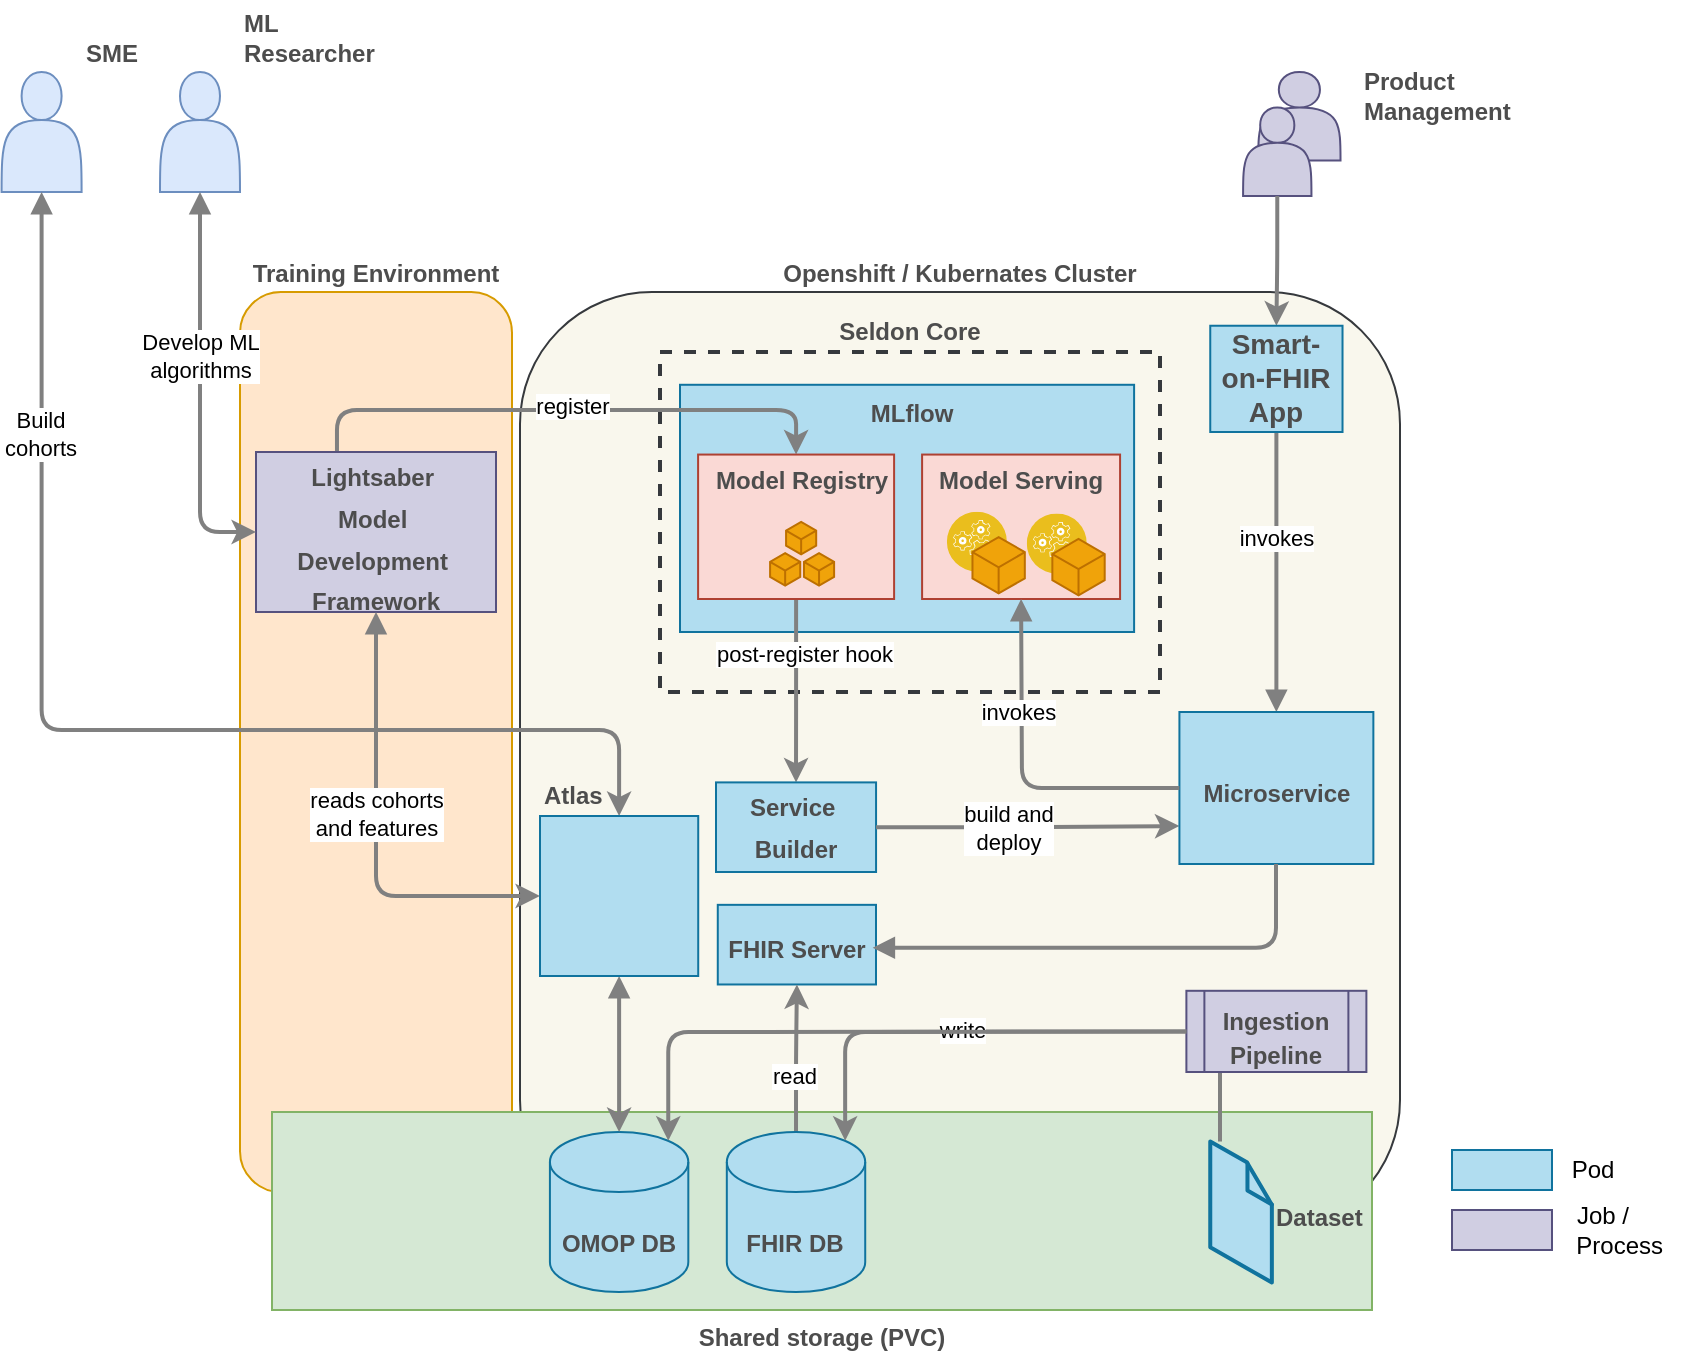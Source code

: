 <mxfile version="14.4.3" type="device"><diagram id="7gwCu6ZgaY8Ys19Y_M54" name="Page-1"><mxGraphModel dx="2066" dy="852" grid="1" gridSize="10" guides="1" tooltips="1" connect="1" arrows="1" fold="1" page="1" pageScale="1" pageWidth="850" pageHeight="1100" math="0" shadow="0"><root><mxCell id="0"/><mxCell id="1" parent="0"/><mxCell id="R3Omm2tk3tTw3sigLJp8-2" value="&lt;p style=&quot;margin: 4px 0px 0px&quot;&gt;&lt;font color=&quot;#4d4d4d&quot;&gt;&lt;b&gt;Openshift / Kubernates Cluster&lt;/b&gt;&lt;/font&gt;&lt;/p&gt;" style="rounded=1;whiteSpace=wrap;html=1;labelPosition=center;verticalLabelPosition=top;align=center;verticalAlign=bottom;fillColor=#f9f7ed;strokeColor=#36393d;" parent="1" vertex="1"><mxGeometry x="264" y="151" width="440" height="470" as="geometry"/></mxCell><mxCell id="RJjMq0xAh9pzb4nPWdiu-1" value="&lt;span style=&quot;color: rgb(77 , 77 , 77) ; font-size: 12px ; font-weight: 700&quot;&gt;Seldon Core&lt;/span&gt;" style="rounded=0;whiteSpace=wrap;html=1;fontSize=14;strokeWidth=2;strokeColor=#36393d;dashed=1;fillColor=none;align=center;labelPosition=center;verticalLabelPosition=top;verticalAlign=bottom;" vertex="1" parent="1"><mxGeometry x="334" y="181" width="250" height="170" as="geometry"/></mxCell><mxCell id="R3Omm2tk3tTw3sigLJp8-1" value="&lt;p style=&quot;margin: 4px 0px 0px&quot;&gt;&lt;font color=&quot;#4d4d4d&quot;&gt;&lt;b&gt;Training Environment&lt;/b&gt;&lt;/font&gt;&lt;/p&gt;" style="rounded=1;whiteSpace=wrap;html=1;labelPosition=center;verticalLabelPosition=top;align=center;verticalAlign=bottom;fillColor=#ffe6cc;strokeColor=#d79b00;" parent="1" vertex="1"><mxGeometry x="124" y="151" width="136" height="450" as="geometry"/></mxCell><mxCell id="R3Omm2tk3tTw3sigLJp8-3" value="&lt;font color=&quot;#4d4d4d&quot;&gt;&lt;b&gt;Shared storage (PVC)&lt;/b&gt;&lt;/font&gt;" style="rounded=0;whiteSpace=wrap;html=1;fillColor=#d5e8d4;strokeColor=#82b366;labelPosition=center;verticalLabelPosition=bottom;align=center;verticalAlign=top;" parent="1" vertex="1"><mxGeometry x="140" y="561" width="550" height="99" as="geometry"/></mxCell><mxCell id="R3Omm2tk3tTw3sigLJp8-4" value="" style="rounded=0;whiteSpace=wrap;html=1;fontSize=14;strokeWidth=1;fillColor=#b1ddf0;strokeColor=#10739e;" parent="1" vertex="1"><mxGeometry x="344" y="197.39" width="227.05" height="123.61" as="geometry"/></mxCell><mxCell id="R3Omm2tk3tTw3sigLJp8-6" value="" style="edgeStyle=elbowEdgeStyle;elbow=vertical;strokeWidth=2;strokeColor=#808080;entryX=1;entryY=0.5;entryDx=0;entryDy=0;" parent="1" source="R3Omm2tk3tTw3sigLJp8-53" target="R3Omm2tk3tTw3sigLJp8-54" edge="1"><mxGeometry width="100" height="100" relative="1" as="geometry"><mxPoint x="-76.2" y="405.1" as="sourcePoint"/><mxPoint x="54.8" y="510.1" as="targetPoint"/><Array as="points"><mxPoint x="614" y="521"/></Array></mxGeometry></mxCell><mxCell id="R3Omm2tk3tTw3sigLJp8-7" value="" style="edgeStyle=elbowEdgeStyle;elbow=vertical;strokeWidth=2;exitX=0.391;exitY=-0.03;exitDx=0;exitDy=0;exitPerimeter=0;strokeColor=#808080;entryX=0.5;entryY=0;entryDx=0;entryDy=0;" parent="1" target="R3Omm2tk3tTw3sigLJp8-35" edge="1"><mxGeometry width="100" height="100" relative="1" as="geometry"><mxPoint x="172.485" y="234.34" as="sourcePoint"/><mxPoint x="281" y="162" as="targetPoint"/><Array as="points"><mxPoint x="310" y="210"/><mxPoint x="281" y="172"/></Array></mxGeometry></mxCell><mxCell id="R3Omm2tk3tTw3sigLJp8-8" value="register" style="edgeLabel;html=1;align=center;verticalAlign=middle;resizable=0;points=[];" parent="R3Omm2tk3tTw3sigLJp8-7" vertex="1" connectable="0"><mxGeometry x="0.08" y="2" relative="1" as="geometry"><mxPoint x="-6.99" as="offset"/></mxGeometry></mxCell><mxCell id="R3Omm2tk3tTw3sigLJp8-9" style="edgeStyle=orthogonalEdgeStyle;rounded=1;orthogonalLoop=1;jettySize=auto;html=1;entryX=0.5;entryY=1;entryDx=0;entryDy=0;startArrow=block;startFill=1;strokeColor=#808080;strokeWidth=2;endArrow=none;endFill=0;" parent="1" source="R3Omm2tk3tTw3sigLJp8-57" target="R3Omm2tk3tTw3sigLJp8-41" edge="1"><mxGeometry relative="1" as="geometry"/></mxCell><mxCell id="R3Omm2tk3tTw3sigLJp8-10" value="invokes" style="edgeLabel;html=1;align=center;verticalAlign=middle;resizable=0;points=[];" parent="R3Omm2tk3tTw3sigLJp8-9" vertex="1" connectable="0"><mxGeometry x="0.342" y="-2" relative="1" as="geometry"><mxPoint x="-2" y="7.07" as="offset"/></mxGeometry></mxCell><mxCell id="R3Omm2tk3tTw3sigLJp8-14" value="&lt;p style=&quot;margin: 4px 0px 0px&quot;&gt;&lt;font color=&quot;#4d4d4d&quot;&gt;SME&lt;/font&gt;&lt;/p&gt;" style="shape=actor;whiteSpace=wrap;html=1;fontSize=12;strokeColor=#6c8ebf;fontStyle=1;strokeWidth=1;fillColor=#dae8fc;labelPosition=right;verticalLabelPosition=top;align=left;verticalAlign=bottom;" parent="1" vertex="1"><mxGeometry x="4.8" y="41.0" width="40" height="60" as="geometry"/></mxCell><mxCell id="R3Omm2tk3tTw3sigLJp8-16" value="" style="edgeStyle=elbowEdgeStyle;elbow=vertical;strokeWidth=2;strokeColor=#808080;exitX=0.5;exitY=1;exitDx=0;exitDy=0;entryX=0.5;entryY=0;entryDx=0;entryDy=0;" parent="1" source="R3Omm2tk3tTw3sigLJp8-35" target="R3Omm2tk3tTw3sigLJp8-20" edge="1"><mxGeometry width="100" height="100" relative="1" as="geometry"><mxPoint x="530" y="331" as="sourcePoint"/><mxPoint x="417" y="369" as="targetPoint"/><Array as="points"><mxPoint x="391" y="349"/></Array></mxGeometry></mxCell><mxCell id="R3Omm2tk3tTw3sigLJp8-17" value="post-register hook" style="edgeLabel;html=1;align=center;verticalAlign=middle;resizable=0;points=[];" parent="R3Omm2tk3tTw3sigLJp8-16" vertex="1" connectable="0"><mxGeometry x="-0.414" y="-2" relative="1" as="geometry"><mxPoint x="6" as="offset"/></mxGeometry></mxCell><mxCell id="R3Omm2tk3tTw3sigLJp8-20" value="&lt;p style=&quot;margin: 4px 0px 0px&quot;&gt;&lt;span style=&quot;color: rgb(77 , 77 , 77) ; font-size: 12px ; font-weight: 700&quot;&gt;Service&amp;nbsp;&lt;/span&gt;&lt;/p&gt;&lt;p style=&quot;margin: 4px 0px 0px&quot;&gt;&lt;span style=&quot;color: rgb(77 , 77 , 77) ; font-size: 12px ; font-weight: 700&quot;&gt;Builder&lt;/span&gt;&lt;/p&gt;" style="verticalAlign=middle;align=center;overflow=fill;fontSize=14;fontFamily=Helvetica;html=1;fillColor=#b1ddf0;strokeColor=#10739e;fontColor=#000000;rounded=0;strokeWidth=1;" parent="1" vertex="1"><mxGeometry x="362" y="396.2" width="80.03" height="44.8" as="geometry"/></mxCell><mxCell id="R3Omm2tk3tTw3sigLJp8-22" value="" style="group;labelPosition=right;verticalLabelPosition=top;align=left;verticalAlign=bottom;" parent="1" vertex="1" connectable="0"><mxGeometry x="625.54" y="41.0" width="48.72" height="62.0" as="geometry"/></mxCell><mxCell id="R3Omm2tk3tTw3sigLJp8-23" value="" style="shape=actor;whiteSpace=wrap;html=1;fontSize=12;strokeColor=#56517e;fontStyle=1;strokeWidth=1;fillColor=#d0cee2;align=center;" parent="R3Omm2tk3tTw3sigLJp8-22" vertex="1"><mxGeometry x="7.582" width="41.138" height="44.286" as="geometry"/></mxCell><mxCell id="R3Omm2tk3tTw3sigLJp8-24" value="&lt;p style=&quot;margin: 4px 0px 0px&quot;&gt;&lt;br&gt;&lt;/p&gt;" style="shape=actor;whiteSpace=wrap;html=1;fontSize=12;strokeColor=#56517e;fontStyle=1;strokeWidth=1;fillColor=#d0cee2;" parent="R3Omm2tk3tTw3sigLJp8-22" vertex="1"><mxGeometry x="-1.421e-14" y="17.714" width="34.189" height="44.286" as="geometry"/></mxCell><mxCell id="R3Omm2tk3tTw3sigLJp8-25" value="" style="edgeStyle=elbowEdgeStyle;elbow=vertical;strokeWidth=2;exitX=0.5;exitY=1;exitDx=0;exitDy=0;strokeColor=#808080;" parent="1" source="R3Omm2tk3tTw3sigLJp8-24" edge="1" target="R3Omm2tk3tTw3sigLJp8-41"><mxGeometry width="100" height="100" relative="1" as="geometry"><mxPoint x="512.74" y="77" as="sourcePoint"/><mxPoint x="641" y="158" as="targetPoint"/></mxGeometry></mxCell><mxCell id="R3Omm2tk3tTw3sigLJp8-26" value="" style="group" parent="1" vertex="1" connectable="0"><mxGeometry x="501.42" y="249.77" width="40.0" height="45" as="geometry"/></mxCell><mxCell id="R3Omm2tk3tTw3sigLJp8-27" value="" style="aspect=fixed;perimeter=ellipsePerimeter;html=1;align=center;shadow=0;dashed=0;fontColor=#4277BB;labelBackgroundColor=#ffffff;fontSize=12;spacingTop=3;image;image=img/lib/ibm/applications/runtime_services.svg;rounded=0;strokeColor=#009900;strokeWidth=1;fillColor=#FFFFFF;" parent="R3Omm2tk3tTw3sigLJp8-26" vertex="1"><mxGeometry width="30" height="30" as="geometry"/></mxCell><mxCell id="R3Omm2tk3tTw3sigLJp8-28" value="" style="html=1;whiteSpace=wrap;shape=isoCube;backgroundOutline=1;fontFamily=IBM Plex Sans;fontSize=6;labelBackgroundColor=none;labelBorderColor=none;horizontal=1;verticalAlign=top;labelPosition=center;verticalLabelPosition=bottom;align=center;fontStyle=1;spacing=-5;fillColor=#f0a30a;strokeColor=#BD7000;fontColor=#ffffff;" parent="R3Omm2tk3tTw3sigLJp8-26" vertex="1"><mxGeometry x="11.771" y="24.684" width="28.2" height="28.2" as="geometry"/></mxCell><mxCell id="R3Omm2tk3tTw3sigLJp8-29" value="" style="html=1;whiteSpace=wrap;shape=isoCube;backgroundOutline=1;fontFamily=IBM Plex Sans;fontSize=6;labelBackgroundColor=none;labelBorderColor=none;horizontal=1;verticalAlign=top;labelPosition=center;verticalLabelPosition=bottom;align=center;fontStyle=1;spacing=-5;fillColor=#f0a30a;strokeColor=#BD7000;fontColor=#ffffff;" parent="1" vertex="1"><mxGeometry x="473.191" y="268.454" width="28.2" height="28.2" as="geometry"/></mxCell><mxCell id="R3Omm2tk3tTw3sigLJp8-30" value="&lt;font style=&quot;font-size: 12px&quot;&gt;&lt;br&gt;&lt;/font&gt;" style="rounded=0;whiteSpace=wrap;html=1;fontSize=14;fillColor=#fad9d5;strokeWidth=1;strokeColor=#ae4132;" parent="1" vertex="1"><mxGeometry x="465.05" y="232.28" width="98.99" height="72.22" as="geometry"/></mxCell><mxCell id="R3Omm2tk3tTw3sigLJp8-31" value="" style="aspect=fixed;perimeter=ellipsePerimeter;html=1;align=center;shadow=0;dashed=0;fontColor=#4277BB;labelBackgroundColor=#ffffff;fontSize=12;spacingTop=3;image;image=img/lib/ibm/applications/runtime_services.svg;rounded=0;strokeColor=#009900;strokeWidth=1;fillColor=#FFFFFF;" parent="1" vertex="1"><mxGeometry x="477.45" y="260.83" width="30" height="30" as="geometry"/></mxCell><mxCell id="R3Omm2tk3tTw3sigLJp8-32" value="" style="html=1;whiteSpace=wrap;shape=isoCube;backgroundOutline=1;fontFamily=IBM Plex Sans;fontSize=6;labelBackgroundColor=none;labelBorderColor=none;horizontal=1;verticalAlign=top;labelPosition=center;verticalLabelPosition=bottom;align=center;fontStyle=1;spacing=-5;fillColor=#f0a30a;strokeColor=#BD7000;fontColor=#ffffff;" parent="1" vertex="1"><mxGeometry x="489.221" y="273.514" width="28.2" height="28.2" as="geometry"/></mxCell><mxCell id="R3Omm2tk3tTw3sigLJp8-33" value="" style="aspect=fixed;perimeter=ellipsePerimeter;html=1;align=center;shadow=0;dashed=0;fontColor=#4277BB;labelBackgroundColor=#ffffff;fontSize=12;spacingTop=3;image;image=img/lib/ibm/applications/runtime_services.svg;rounded=0;strokeColor=#009900;strokeWidth=1;fillColor=#FFFFFF;" parent="1" vertex="1"><mxGeometry x="517.39" y="261.77" width="30" height="30" as="geometry"/></mxCell><mxCell id="R3Omm2tk3tTw3sigLJp8-34" value="" style="html=1;whiteSpace=wrap;shape=isoCube;backgroundOutline=1;fontFamily=IBM Plex Sans;fontSize=6;labelBackgroundColor=none;labelBorderColor=none;horizontal=1;verticalAlign=top;labelPosition=center;verticalLabelPosition=bottom;align=center;fontStyle=1;spacing=-5;fillColor=#f0a30a;strokeColor=#BD7000;fontColor=#ffffff;" parent="1" vertex="1"><mxGeometry x="529.161" y="274.454" width="28.2" height="28.2" as="geometry"/></mxCell><mxCell id="R3Omm2tk3tTw3sigLJp8-35" value="" style="rounded=0;whiteSpace=wrap;html=1;fontSize=14;fillColor=#fad9d5;strokeWidth=1;strokeColor=#ae4132;" parent="1" vertex="1"><mxGeometry x="353.05" y="232.28" width="98" height="72.22" as="geometry"/></mxCell><mxCell id="R3Omm2tk3tTw3sigLJp8-36" value="" style="group" parent="1" vertex="1" connectable="0"><mxGeometry x="389.05" y="265.39" width="32" height="33" as="geometry"/></mxCell><mxCell id="R3Omm2tk3tTw3sigLJp8-37" value="" style="html=1;whiteSpace=wrap;shape=isoCube;backgroundOutline=1;fontFamily=IBM Plex Sans;fontSize=6;labelBackgroundColor=none;labelBorderColor=none;horizontal=1;verticalAlign=top;labelPosition=center;verticalLabelPosition=bottom;align=center;fontStyle=1;spacing=-5;fillColor=#f0a30a;strokeColor=#BD7000;fontColor=#ffffff;" parent="R3Omm2tk3tTw3sigLJp8-36" vertex="1"><mxGeometry x="16.945" y="15.632" width="15.055" height="17.368" as="geometry"/></mxCell><mxCell id="R3Omm2tk3tTw3sigLJp8-38" value="" style="group" parent="R3Omm2tk3tTw3sigLJp8-36" vertex="1" connectable="0"><mxGeometry width="23.042" height="33" as="geometry"/></mxCell><mxCell id="R3Omm2tk3tTw3sigLJp8-39" value="" style="html=1;whiteSpace=wrap;shape=isoCube;backgroundOutline=1;fontFamily=IBM Plex Sans;fontSize=6;labelBackgroundColor=none;labelBorderColor=none;horizontal=1;verticalAlign=top;labelPosition=center;verticalLabelPosition=bottom;align=center;fontStyle=1;spacing=-5;fillColor=#f0a30a;strokeColor=#BD7000;fontColor=#ffffff;" parent="R3Omm2tk3tTw3sigLJp8-38" vertex="1"><mxGeometry y="15.632" width="15.055" height="17.368" as="geometry"/></mxCell><mxCell id="R3Omm2tk3tTw3sigLJp8-40" value="" style="html=1;whiteSpace=wrap;shape=isoCube;backgroundOutline=1;fontFamily=IBM Plex Sans;fontSize=6;labelBackgroundColor=none;labelBorderColor=none;horizontal=1;verticalAlign=top;labelPosition=center;verticalLabelPosition=bottom;align=center;fontStyle=1;spacing=-5;fillColor=#f0a30a;strokeColor=#BD7000;fontColor=#ffffff;" parent="R3Omm2tk3tTw3sigLJp8-38" vertex="1"><mxGeometry x="7.987" width="15.055" height="17.368" as="geometry"/></mxCell><mxCell id="R3Omm2tk3tTw3sigLJp8-41" value="&lt;font&gt;&lt;font color=&quot;#4d4d4d&quot;&gt;&lt;b&gt;Smart-on-FHIR App&lt;/b&gt;&lt;/font&gt;&lt;br&gt;&lt;/font&gt;" style="whiteSpace=wrap;html=1;fontSize=14;fillColor=#b1ddf0;strokeColor=#10739e;align=center;rounded=0;strokeWidth=1;" parent="1" vertex="1"><mxGeometry x="609.13" y="167.87" width="66.13" height="53.13" as="geometry"/></mxCell><mxCell id="R3Omm2tk3tTw3sigLJp8-42" value="" style="edgeStyle=elbowEdgeStyle;elbow=horizontal;strokeWidth=2;strokeColor=#808080;exitX=1;exitY=0.5;exitDx=0;exitDy=0;entryX=0;entryY=0.75;entryDx=0;entryDy=0;" parent="1" source="R3Omm2tk3tTw3sigLJp8-20" target="R3Omm2tk3tTw3sigLJp8-57" edge="1"><mxGeometry width="100" height="100" relative="1" as="geometry"><mxPoint x="554" y="423" as="sourcePoint"/><mxPoint x="642" y="329" as="targetPoint"/></mxGeometry></mxCell><mxCell id="R3Omm2tk3tTw3sigLJp8-43" value="build and &lt;br&gt;deploy" style="edgeLabel;html=1;align=center;verticalAlign=middle;resizable=0;points=[];" parent="R3Omm2tk3tTw3sigLJp8-42" vertex="1" connectable="0"><mxGeometry x="-0.196" y="-1" relative="1" as="geometry"><mxPoint x="4.42" y="-1.0" as="offset"/></mxGeometry></mxCell><mxCell id="R3Omm2tk3tTw3sigLJp8-49" value="Model Registry" style="text;spacingTop=-5;align=center;fontStyle=1;fontColor=#4D4D4D;" parent="1" vertex="1"><mxGeometry x="355.05" y="236.44" width="100" height="20" as="geometry"/></mxCell><mxCell id="R3Omm2tk3tTw3sigLJp8-50" value="Model Serving&#10;&#10;" style="text;spacingTop=-5;align=center;fontStyle=1;fontColor=#4D4D4D;" parent="1" vertex="1"><mxGeometry x="499.54" y="236.44" width="30" height="20" as="geometry"/></mxCell><mxCell id="R3Omm2tk3tTw3sigLJp8-51" value="MLflow" style="text;spacingTop=-5;align=center;fontStyle=1;fontColor=#4D4D4D;" parent="1" vertex="1"><mxGeometry x="410.05" y="202.78" width="100" height="20" as="geometry"/></mxCell><mxCell id="R3Omm2tk3tTw3sigLJp8-52" value="&lt;p style=&quot;margin: 4px 0px 0px&quot;&gt;&lt;font color=&quot;#4d4d4d&quot;&gt;&lt;span style=&quot;font-size: 12px&quot;&gt;&lt;b&gt;OMOP DB&lt;/b&gt;&lt;/span&gt;&lt;/font&gt;&lt;/p&gt;" style="shape=cylinder3;whiteSpace=wrap;html=1;boundedLbl=1;backgroundOutline=1;size=15;rounded=0;fontSize=14;strokeColor=#10739e;strokeWidth=1;fillColor=#b1ddf0;" parent="1" vertex="1"><mxGeometry x="278.96" y="571" width="69.2" height="80" as="geometry"/></mxCell><mxCell id="R3Omm2tk3tTw3sigLJp8-53" value="&lt;p style=&quot;margin: 4px 0px 0px&quot;&gt;&lt;font color=&quot;#4d4d4d&quot;&gt;&lt;span style=&quot;font-size: 12px&quot;&gt;&lt;b&gt;Dataset&lt;/b&gt;&lt;/span&gt;&lt;/font&gt;&lt;/p&gt;" style="verticalLabelPosition=middle;html=1;verticalAlign=middle;strokeWidth=1;align=left;outlineConnect=0;outlineConnect=0;shape=mxgraph.aws3d.file;aspect=fixed;strokeColor=#10739e;rounded=0;fontSize=14;fillColor=#b1ddf0;labelPosition=right;" parent="1" vertex="1"><mxGeometry x="609.13" y="575.7" width="30.8" height="70.6" as="geometry"/></mxCell><mxCell id="R3Omm2tk3tTw3sigLJp8-54" value="&lt;p style=&quot;margin: 4px 0px 0px&quot;&gt;&lt;font color=&quot;#4d4d4d&quot;&gt;&lt;span style=&quot;font-size: 12px&quot;&gt;&lt;b&gt;Ingestion Pipeline&lt;/b&gt;&lt;/span&gt;&lt;/font&gt;&lt;/p&gt;" style="shape=process;whiteSpace=wrap;html=1;backgroundOutline=1;rounded=0;fontSize=14;strokeColor=#56517e;strokeWidth=1;fillColor=#d0cee2;" parent="1" vertex="1"><mxGeometry x="597.195" y="500.4" width="90" height="40.6" as="geometry"/></mxCell><mxCell id="R3Omm2tk3tTw3sigLJp8-56" value="" style="edgeStyle=elbowEdgeStyle;elbow=vertical;strokeWidth=2;strokeColor=#808080;startArrow=block;startFill=1;exitX=0.5;exitY=1;exitDx=0;exitDy=0;entryX=0.5;entryY=0;entryDx=0;entryDy=0;" parent="1" source="R3Omm2tk3tTw3sigLJp8-14" target="RJjMq0xAh9pzb4nPWdiu-8" edge="1"><mxGeometry width="100" height="100" relative="1" as="geometry"><mxPoint x="24.8" y="306.44" as="sourcePoint"/><mxPoint x="368" y="706" as="targetPoint"/><Array as="points"><mxPoint x="170" y="370"/></Array></mxGeometry></mxCell><mxCell id="RJjMq0xAh9pzb4nPWdiu-19" value="Build&lt;br&gt;cohorts" style="edgeLabel;html=1;align=center;verticalAlign=middle;resizable=0;points=[];" vertex="1" connectable="0" parent="R3Omm2tk3tTw3sigLJp8-56"><mxGeometry x="-0.599" y="-1" relative="1" as="geometry"><mxPoint as="offset"/></mxGeometry></mxCell><mxCell id="R3Omm2tk3tTw3sigLJp8-57" value="&lt;p style=&quot;margin: 4px 0px 0px&quot;&gt;&lt;font color=&quot;#4d4d4d&quot;&gt;&lt;span style=&quot;font-size: 12px&quot;&gt;&lt;b&gt;Microservice&lt;/b&gt;&lt;/span&gt;&lt;/font&gt;&lt;/p&gt;" style="rounded=0;whiteSpace=wrap;html=1;fontSize=14;fillColor=#b1ddf0;strokeWidth=1;strokeColor=#10739e;" parent="1" vertex="1"><mxGeometry x="593.71" y="361" width="96.97" height="76" as="geometry"/></mxCell><mxCell id="R3Omm2tk3tTw3sigLJp8-58" value="" style="edgeStyle=elbowEdgeStyle;elbow=horizontal;strokeWidth=2;strokeColor=#808080;startArrow=block;startFill=1;endArrow=none;endFill=0;exitX=0.5;exitY=1;exitDx=0;exitDy=0;entryX=0;entryY=0.5;entryDx=0;entryDy=0;" parent="1" source="R3Omm2tk3tTw3sigLJp8-30" target="R3Omm2tk3tTw3sigLJp8-57" edge="1"><mxGeometry width="100" height="100" relative="1" as="geometry"><mxPoint x="517" y="310" as="sourcePoint"/><mxPoint x="547.49" y="440.5" as="targetPoint"/><Array as="points"><mxPoint x="515" y="371"/><mxPoint x="544" y="371"/></Array></mxGeometry></mxCell><mxCell id="R3Omm2tk3tTw3sigLJp8-59" value="invokes" style="edgeLabel;html=1;align=center;verticalAlign=middle;resizable=0;points=[];" parent="R3Omm2tk3tTw3sigLJp8-58" vertex="1" connectable="0"><mxGeometry x="0.027" y="-1" relative="1" as="geometry"><mxPoint x="-0.81" y="-32.05" as="offset"/></mxGeometry></mxCell><mxCell id="R3Omm2tk3tTw3sigLJp8-63" value="&lt;p style=&quot;margin: 4px 0px 0px&quot;&gt;&lt;font color=&quot;#4d4d4d&quot;&gt;&lt;span style=&quot;font-size: 12px&quot;&gt;&lt;b&gt;FHIR Server&lt;/b&gt;&lt;/span&gt;&lt;/font&gt;&lt;/p&gt;" style="rounded=0;whiteSpace=wrap;html=1;fontSize=14;fillColor=#b1ddf0;strokeWidth=1;strokeColor=#10739e;" parent="1" vertex="1"><mxGeometry x="362.89" y="457.42" width="79.11" height="39.82" as="geometry"/></mxCell><mxCell id="R3Omm2tk3tTw3sigLJp8-65" value="" style="edgeStyle=elbowEdgeStyle;elbow=horizontal;strokeWidth=2;strokeColor=#808080;startArrow=block;startFill=1;endArrow=none;endFill=0;entryX=0.5;entryY=1;entryDx=0;entryDy=0;" parent="1" edge="1" target="R3Omm2tk3tTw3sigLJp8-57"><mxGeometry width="100" height="100" relative="1" as="geometry"><mxPoint x="440.34" y="478.9" as="sourcePoint"/><mxPoint x="527.66" y="501.0" as="targetPoint"/><Array as="points"><mxPoint x="642" y="479"/><mxPoint x="471.99" y="755.4"/></Array></mxGeometry></mxCell><mxCell id="R3Omm2tk3tTw3sigLJp8-73" value="" style="edgeStyle=elbowEdgeStyle;elbow=vertical;strokeWidth=2;strokeColor=#808080;entryX=0.5;entryY=1;entryDx=0;entryDy=0;" parent="1" source="R3Omm2tk3tTw3sigLJp8-64" edge="1" target="R3Omm2tk3tTw3sigLJp8-63"><mxGeometry width="100" height="100" relative="1" as="geometry"><mxPoint x="401.68" y="571" as="sourcePoint"/><mxPoint x="405.05" y="497.24" as="targetPoint"/><Array as="points"/></mxGeometry></mxCell><mxCell id="R3Omm2tk3tTw3sigLJp8-74" value="read" style="edgeLabel;html=1;align=center;verticalAlign=middle;resizable=0;points=[];" parent="R3Omm2tk3tTw3sigLJp8-73" vertex="1" connectable="0"><mxGeometry x="-0.414" y="-2" relative="1" as="geometry"><mxPoint x="-2.95" y="-7" as="offset"/></mxGeometry></mxCell><mxCell id="R3Omm2tk3tTw3sigLJp8-64" value="&lt;p style=&quot;margin: 4px 0px 0px&quot;&gt;&lt;font color=&quot;#4d4d4d&quot;&gt;&lt;span style=&quot;font-size: 12px&quot;&gt;&lt;b&gt;FHIR DB&lt;/b&gt;&lt;/span&gt;&lt;/font&gt;&lt;/p&gt;" style="shape=cylinder3;whiteSpace=wrap;html=1;boundedLbl=1;backgroundOutline=1;size=15;rounded=0;fontSize=14;strokeColor=#10739e;strokeWidth=1;fillColor=#b1ddf0;" parent="1" vertex="1"><mxGeometry x="367.41" y="571" width="69.2" height="80" as="geometry"/></mxCell><mxCell id="RJjMq0xAh9pzb4nPWdiu-6" value="&lt;p style=&quot;margin: 4px 0px 0px&quot;&gt;&lt;b style=&quot;font-size: 12px ; color: rgb(77 , 77 , 77)&quot;&gt;Lightsaber&amp;nbsp;&lt;/b&gt;&lt;/p&gt;&lt;p style=&quot;margin: 4px 0px 0px&quot;&gt;&lt;b style=&quot;font-size: 12px ; color: rgb(77 , 77 , 77)&quot;&gt;Model&amp;nbsp;&lt;/b&gt;&lt;/p&gt;&lt;p style=&quot;margin: 4px 0px 0px&quot;&gt;&lt;b style=&quot;font-size: 12px ; color: rgb(77 , 77 , 77)&quot;&gt;Development&amp;nbsp;&lt;/b&gt;&lt;/p&gt;&lt;p style=&quot;margin: 4px 0px 0px&quot;&gt;&lt;b style=&quot;font-size: 12px ; color: rgb(77 , 77 , 77)&quot;&gt;Framework&lt;/b&gt;&lt;br&gt;&lt;/p&gt;" style="verticalAlign=middle;align=center;overflow=fill;fontSize=14;fontFamily=Helvetica;html=1;fillColor=#d0cee2;strokeColor=#56517e;rounded=0;strokeWidth=1;" vertex="1" parent="1"><mxGeometry x="132" y="231" width="120" height="80" as="geometry"/></mxCell><mxCell id="RJjMq0xAh9pzb4nPWdiu-10" value="" style="edgeStyle=elbowEdgeStyle;elbow=vertical;strokeWidth=2;strokeColor=#808080;startArrow=block;startFill=1;exitX=0.5;exitY=1;exitDx=0;exitDy=0;entryX=0.5;entryY=0;entryDx=0;entryDy=0;entryPerimeter=0;" edge="1" parent="1" source="RJjMq0xAh9pzb4nPWdiu-8" target="R3Omm2tk3tTw3sigLJp8-52"><mxGeometry width="100" height="100" relative="1" as="geometry"><mxPoint x="34.8" y="316.44" as="sourcePoint"/><mxPoint x="323.555" y="471" as="targetPoint"/></mxGeometry></mxCell><mxCell id="RJjMq0xAh9pzb4nPWdiu-13" value="&lt;p style=&quot;margin: 4px 0px 0px&quot;&gt;&lt;span style=&quot;color: rgb(77 , 77 , 77) ; text-align: center&quot;&gt;ML Researcher&lt;/span&gt;&lt;br&gt;&lt;/p&gt;" style="shape=actor;whiteSpace=wrap;html=1;fontSize=12;strokeColor=#6c8ebf;fontStyle=1;strokeWidth=1;fillColor=#dae8fc;labelPosition=right;verticalLabelPosition=top;align=left;verticalAlign=bottom;" vertex="1" parent="1"><mxGeometry x="84" y="41.0" width="40" height="60" as="geometry"/></mxCell><mxCell id="RJjMq0xAh9pzb4nPWdiu-14" value="" style="edgeStyle=elbowEdgeStyle;elbow=vertical;strokeWidth=2;strokeColor=#808080;startArrow=block;startFill=1;exitX=0.5;exitY=1;exitDx=0;exitDy=0;entryX=0;entryY=0.5;entryDx=0;entryDy=0;" edge="1" parent="1" source="RJjMq0xAh9pzb4nPWdiu-13" target="RJjMq0xAh9pzb4nPWdiu-6"><mxGeometry width="100" height="100" relative="1" as="geometry"><mxPoint x="34.8" y="113.0" as="sourcePoint"/><mxPoint x="323.555" y="471" as="targetPoint"/><Array as="points"><mxPoint x="84" y="271"/></Array></mxGeometry></mxCell><mxCell id="RJjMq0xAh9pzb4nPWdiu-20" value="Develop ML &lt;br&gt;algorithms" style="edgeLabel;html=1;align=center;verticalAlign=middle;resizable=0;points=[];" vertex="1" connectable="0" parent="RJjMq0xAh9pzb4nPWdiu-14"><mxGeometry x="-0.172" relative="1" as="geometry"><mxPoint as="offset"/></mxGeometry></mxCell><mxCell id="RJjMq0xAh9pzb4nPWdiu-16" value="&lt;span style=&quot;color: rgb(77 , 77 , 77) ; font-weight: 700&quot;&gt;Product &lt;br&gt;Management&lt;/span&gt;" style="text;html=1;align=left;verticalAlign=bottom;resizable=0;points=[];autosize=1;labelPosition=right;verticalLabelPosition=top;" vertex="1" parent="1"><mxGeometry x="594" y="70" width="90" height="30" as="geometry"/></mxCell><mxCell id="RJjMq0xAh9pzb4nPWdiu-17" value="" style="edgeStyle=elbowEdgeStyle;elbow=vertical;strokeWidth=2;strokeColor=#808080;startArrow=block;startFill=1;exitX=0.5;exitY=1;exitDx=0;exitDy=0;entryX=0;entryY=0.5;entryDx=0;entryDy=0;" edge="1" parent="1" source="RJjMq0xAh9pzb4nPWdiu-6" target="RJjMq0xAh9pzb4nPWdiu-8"><mxGeometry width="100" height="100" relative="1" as="geometry"><mxPoint x="34.8" y="111.0" as="sourcePoint"/><mxPoint x="323.555" y="471" as="targetPoint"/><Array as="points"><mxPoint x="180" y="453"/></Array></mxGeometry></mxCell><mxCell id="RJjMq0xAh9pzb4nPWdiu-18" value="reads cohorts &lt;br&gt;and features" style="edgeLabel;html=1;align=center;verticalAlign=middle;resizable=0;points=[];" vertex="1" connectable="0" parent="RJjMq0xAh9pzb4nPWdiu-17"><mxGeometry x="-0.471" relative="1" as="geometry"><mxPoint y="42" as="offset"/></mxGeometry></mxCell><mxCell id="RJjMq0xAh9pzb4nPWdiu-22" value="" style="edgeStyle=elbowEdgeStyle;elbow=vertical;strokeWidth=2;strokeColor=#808080;entryX=0.855;entryY=0;entryDx=0;entryDy=4.35;entryPerimeter=0;exitX=0;exitY=0.5;exitDx=0;exitDy=0;" edge="1" parent="1" source="R3Omm2tk3tTw3sigLJp8-54" target="R3Omm2tk3tTw3sigLJp8-52"><mxGeometry width="100" height="100" relative="1" as="geometry"><mxPoint x="624" y="585.7" as="sourcePoint"/><mxPoint x="581.055" y="530.7" as="targetPoint"/><Array as="points"><mxPoint x="470" y="521"/></Array></mxGeometry></mxCell><mxCell id="RJjMq0xAh9pzb4nPWdiu-25" value="write" style="edgeLabel;html=1;align=center;verticalAlign=middle;resizable=0;points=[];" vertex="1" connectable="0" parent="RJjMq0xAh9pzb4nPWdiu-22"><mxGeometry x="0.157" y="-1" relative="1" as="geometry"><mxPoint x="69" as="offset"/></mxGeometry></mxCell><mxCell id="RJjMq0xAh9pzb4nPWdiu-23" value="" style="edgeStyle=elbowEdgeStyle;elbow=vertical;strokeWidth=2;strokeColor=#808080;entryX=0.855;entryY=0;entryDx=0;entryDy=4.35;entryPerimeter=0;exitX=0;exitY=0.5;exitDx=0;exitDy=0;" edge="1" parent="1" source="R3Omm2tk3tTw3sigLJp8-54" target="R3Omm2tk3tTw3sigLJp8-64"><mxGeometry width="100" height="100" relative="1" as="geometry"><mxPoint x="491.055" y="530.7" as="sourcePoint"/><mxPoint x="348.126" y="585.35" as="targetPoint"/><Array as="points"><mxPoint x="450" y="521"/></Array></mxGeometry></mxCell><mxCell id="RJjMq0xAh9pzb4nPWdiu-27" value="&lt;p style=&quot;margin: 4px 0px 0px&quot;&gt;&lt;br&gt;&lt;/p&gt;" style="rounded=0;whiteSpace=wrap;html=1;fontSize=14;fillColor=#b1ddf0;strokeWidth=1;strokeColor=#10739e;" vertex="1" parent="1"><mxGeometry x="730" y="580" width="50" height="20" as="geometry"/></mxCell><mxCell id="RJjMq0xAh9pzb4nPWdiu-28" value="Pod" style="text;html=1;align=center;verticalAlign=middle;resizable=0;points=[];autosize=1;" vertex="1" parent="1"><mxGeometry x="780" y="580" width="40" height="20" as="geometry"/></mxCell><mxCell id="RJjMq0xAh9pzb4nPWdiu-29" value="&lt;p style=&quot;margin: 4px 0px 0px&quot;&gt;&lt;br&gt;&lt;/p&gt;" style="rounded=0;whiteSpace=wrap;html=1;fontSize=14;fillColor=#d0cee2;strokeWidth=1;strokeColor=#56517e;" vertex="1" parent="1"><mxGeometry x="730" y="610" width="50" height="20" as="geometry"/></mxCell><mxCell id="RJjMq0xAh9pzb4nPWdiu-30" value="&amp;nbsp; &amp;nbsp; &amp;nbsp; &amp;nbsp; &amp;nbsp;Job / &lt;br&gt;&amp;nbsp; &amp;nbsp; &amp;nbsp; &amp;nbsp; &amp;nbsp; &amp;nbsp; &amp;nbsp; Process" style="text;html=1;align=center;verticalAlign=middle;resizable=0;points=[];autosize=1;" vertex="1" parent="1"><mxGeometry x="735" y="605" width="110" height="30" as="geometry"/></mxCell><mxCell id="RJjMq0xAh9pzb4nPWdiu-24" value="" style="group" vertex="1" connectable="0" parent="1"><mxGeometry x="274" y="413" width="79.11" height="86" as="geometry"/></mxCell><mxCell id="RJjMq0xAh9pzb4nPWdiu-8" value="&lt;p style=&quot;margin: 4px 0px 0px&quot;&gt;&lt;font color=&quot;#4d4d4d&quot;&gt;&lt;span style=&quot;font-size: 12px&quot;&gt;&lt;b&gt;Atlas&lt;/b&gt;&lt;/span&gt;&lt;/font&gt;&lt;/p&gt;" style="rounded=0;whiteSpace=wrap;html=1;fontSize=14;fillColor=#b1ddf0;strokeWidth=1;strokeColor=#10739e;labelPosition=center;verticalLabelPosition=top;align=left;verticalAlign=bottom;" vertex="1" parent="RJjMq0xAh9pzb4nPWdiu-24"><mxGeometry width="79.11" height="80" as="geometry"/></mxCell><mxCell id="RJjMq0xAh9pzb4nPWdiu-7" value="" style="shape=image;verticalLabelPosition=bottom;labelBackgroundColor=#ffffff;verticalAlign=top;aspect=fixed;imageAspect=0;image=https://www.saga-it.com/ce/nmiLEnQu/-/assets/img/ohdsi.png;" vertex="1" parent="RJjMq0xAh9pzb4nPWdiu-24"><mxGeometry x="9.93" y="10" width="59.25" height="65" as="geometry"/></mxCell></root></mxGraphModel></diagram></mxfile>